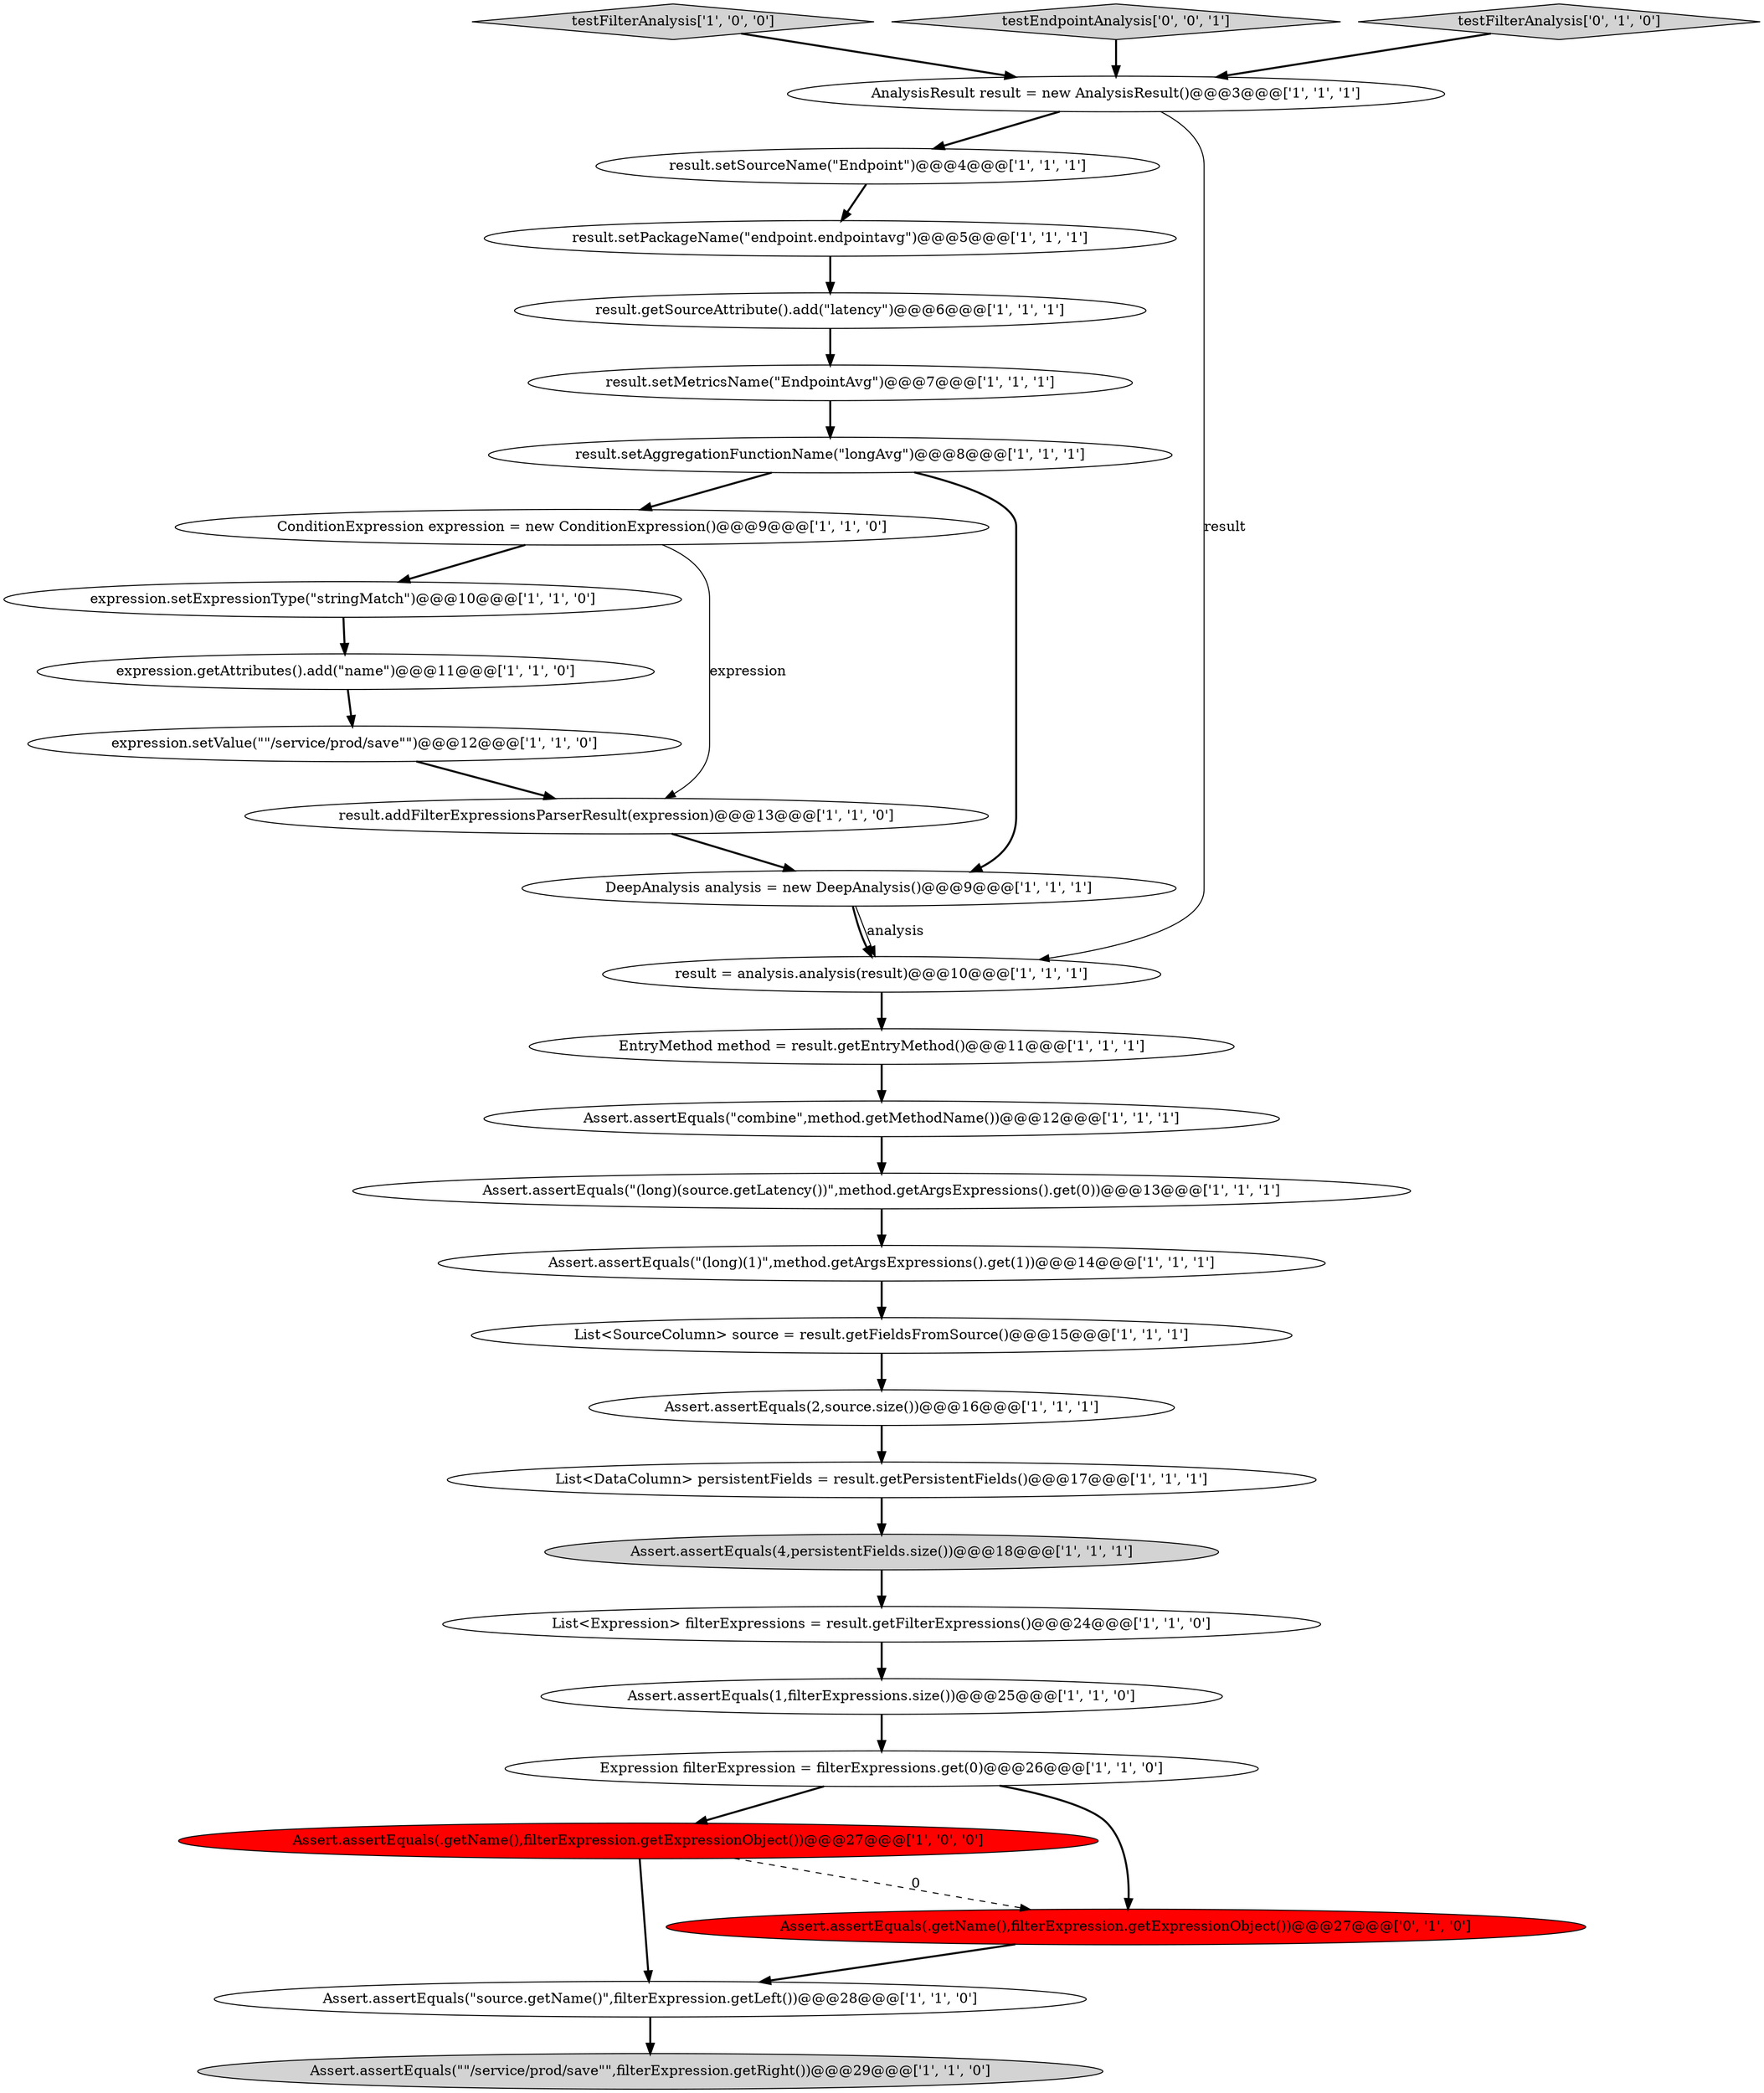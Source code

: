 digraph {
1 [style = filled, label = "result.setSourceName(\"Endpoint\")@@@4@@@['1', '1', '1']", fillcolor = white, shape = ellipse image = "AAA0AAABBB1BBB"];
14 [style = filled, label = "Assert.assertEquals(\"combine\",method.getMethodName())@@@12@@@['1', '1', '1']", fillcolor = white, shape = ellipse image = "AAA0AAABBB1BBB"];
17 [style = filled, label = "expression.setExpressionType(\"stringMatch\")@@@10@@@['1', '1', '0']", fillcolor = white, shape = ellipse image = "AAA0AAABBB1BBB"];
16 [style = filled, label = "Assert.assertEquals(\"(long)(1)\",method.getArgsExpressions().get(1))@@@14@@@['1', '1', '1']", fillcolor = white, shape = ellipse image = "AAA0AAABBB1BBB"];
5 [style = filled, label = "result.setPackageName(\"endpoint.endpointavg\")@@@5@@@['1', '1', '1']", fillcolor = white, shape = ellipse image = "AAA0AAABBB1BBB"];
12 [style = filled, label = "ConditionExpression expression = new ConditionExpression()@@@9@@@['1', '1', '0']", fillcolor = white, shape = ellipse image = "AAA0AAABBB1BBB"];
4 [style = filled, label = "expression.setValue(\"\"/service/prod/save\"\")@@@12@@@['1', '1', '0']", fillcolor = white, shape = ellipse image = "AAA0AAABBB1BBB"];
0 [style = filled, label = "AnalysisResult result = new AnalysisResult()@@@3@@@['1', '1', '1']", fillcolor = white, shape = ellipse image = "AAA0AAABBB1BBB"];
20 [style = filled, label = "Assert.assertEquals(2,source.size())@@@16@@@['1', '1', '1']", fillcolor = white, shape = ellipse image = "AAA0AAABBB1BBB"];
19 [style = filled, label = "Assert.assertEquals(\"\"/service/prod/save\"\",filterExpression.getRight())@@@29@@@['1', '1', '0']", fillcolor = lightgray, shape = ellipse image = "AAA0AAABBB1BBB"];
6 [style = filled, label = "Assert.assertEquals(.getName(),filterExpression.getExpressionObject())@@@27@@@['1', '0', '0']", fillcolor = red, shape = ellipse image = "AAA1AAABBB1BBB"];
2 [style = filled, label = "List<Expression> filterExpressions = result.getFilterExpressions()@@@24@@@['1', '1', '0']", fillcolor = white, shape = ellipse image = "AAA0AAABBB1BBB"];
9 [style = filled, label = "testFilterAnalysis['1', '0', '0']", fillcolor = lightgray, shape = diamond image = "AAA0AAABBB1BBB"];
15 [style = filled, label = "Assert.assertEquals(4,persistentFields.size())@@@18@@@['1', '1', '1']", fillcolor = lightgray, shape = ellipse image = "AAA0AAABBB1BBB"];
23 [style = filled, label = "List<SourceColumn> source = result.getFieldsFromSource()@@@15@@@['1', '1', '1']", fillcolor = white, shape = ellipse image = "AAA0AAABBB1BBB"];
30 [style = filled, label = "testEndpointAnalysis['0', '0', '1']", fillcolor = lightgray, shape = diamond image = "AAA0AAABBB3BBB"];
21 [style = filled, label = "DeepAnalysis analysis = new DeepAnalysis()@@@9@@@['1', '1', '1']", fillcolor = white, shape = ellipse image = "AAA0AAABBB1BBB"];
10 [style = filled, label = "Assert.assertEquals(\"source.getName()\",filterExpression.getLeft())@@@28@@@['1', '1', '0']", fillcolor = white, shape = ellipse image = "AAA0AAABBB1BBB"];
8 [style = filled, label = "Assert.assertEquals(\"(long)(source.getLatency())\",method.getArgsExpressions().get(0))@@@13@@@['1', '1', '1']", fillcolor = white, shape = ellipse image = "AAA0AAABBB1BBB"];
26 [style = filled, label = "expression.getAttributes().add(\"name\")@@@11@@@['1', '1', '0']", fillcolor = white, shape = ellipse image = "AAA0AAABBB1BBB"];
11 [style = filled, label = "Assert.assertEquals(1,filterExpressions.size())@@@25@@@['1', '1', '0']", fillcolor = white, shape = ellipse image = "AAA0AAABBB1BBB"];
25 [style = filled, label = "result.setMetricsName(\"EndpointAvg\")@@@7@@@['1', '1', '1']", fillcolor = white, shape = ellipse image = "AAA0AAABBB1BBB"];
24 [style = filled, label = "result.getSourceAttribute().add(\"latency\")@@@6@@@['1', '1', '1']", fillcolor = white, shape = ellipse image = "AAA0AAABBB1BBB"];
22 [style = filled, label = "EntryMethod method = result.getEntryMethod()@@@11@@@['1', '1', '1']", fillcolor = white, shape = ellipse image = "AAA0AAABBB1BBB"];
18 [style = filled, label = "result.setAggregationFunctionName(\"longAvg\")@@@8@@@['1', '1', '1']", fillcolor = white, shape = ellipse image = "AAA0AAABBB1BBB"];
27 [style = filled, label = "result = analysis.analysis(result)@@@10@@@['1', '1', '1']", fillcolor = white, shape = ellipse image = "AAA0AAABBB1BBB"];
29 [style = filled, label = "testFilterAnalysis['0', '1', '0']", fillcolor = lightgray, shape = diamond image = "AAA0AAABBB2BBB"];
7 [style = filled, label = "result.addFilterExpressionsParserResult(expression)@@@13@@@['1', '1', '0']", fillcolor = white, shape = ellipse image = "AAA0AAABBB1BBB"];
28 [style = filled, label = "Assert.assertEquals(.getName(),filterExpression.getExpressionObject())@@@27@@@['0', '1', '0']", fillcolor = red, shape = ellipse image = "AAA1AAABBB2BBB"];
13 [style = filled, label = "List<DataColumn> persistentFields = result.getPersistentFields()@@@17@@@['1', '1', '1']", fillcolor = white, shape = ellipse image = "AAA0AAABBB1BBB"];
3 [style = filled, label = "Expression filterExpression = filterExpressions.get(0)@@@26@@@['1', '1', '0']", fillcolor = white, shape = ellipse image = "AAA0AAABBB1BBB"];
1->5 [style = bold, label=""];
8->16 [style = bold, label=""];
23->20 [style = bold, label=""];
17->26 [style = bold, label=""];
15->2 [style = bold, label=""];
20->13 [style = bold, label=""];
9->0 [style = bold, label=""];
28->10 [style = bold, label=""];
21->27 [style = bold, label=""];
10->19 [style = bold, label=""];
12->17 [style = bold, label=""];
25->18 [style = bold, label=""];
29->0 [style = bold, label=""];
18->12 [style = bold, label=""];
12->7 [style = solid, label="expression"];
21->27 [style = solid, label="analysis"];
3->6 [style = bold, label=""];
0->27 [style = solid, label="result"];
16->23 [style = bold, label=""];
26->4 [style = bold, label=""];
27->22 [style = bold, label=""];
4->7 [style = bold, label=""];
6->28 [style = dashed, label="0"];
3->28 [style = bold, label=""];
11->3 [style = bold, label=""];
24->25 [style = bold, label=""];
0->1 [style = bold, label=""];
5->24 [style = bold, label=""];
6->10 [style = bold, label=""];
7->21 [style = bold, label=""];
14->8 [style = bold, label=""];
30->0 [style = bold, label=""];
13->15 [style = bold, label=""];
18->21 [style = bold, label=""];
22->14 [style = bold, label=""];
2->11 [style = bold, label=""];
}
